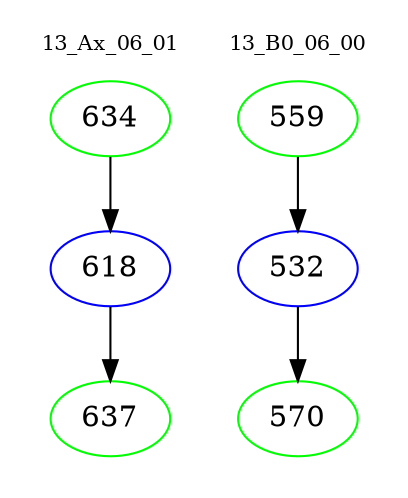 digraph{
subgraph cluster_0 {
color = white
label = "13_Ax_06_01";
fontsize=10;
T0_634 [label="634", color="green"]
T0_634 -> T0_618 [color="black"]
T0_618 [label="618", color="blue"]
T0_618 -> T0_637 [color="black"]
T0_637 [label="637", color="green"]
}
subgraph cluster_1 {
color = white
label = "13_B0_06_00";
fontsize=10;
T1_559 [label="559", color="green"]
T1_559 -> T1_532 [color="black"]
T1_532 [label="532", color="blue"]
T1_532 -> T1_570 [color="black"]
T1_570 [label="570", color="green"]
}
}
